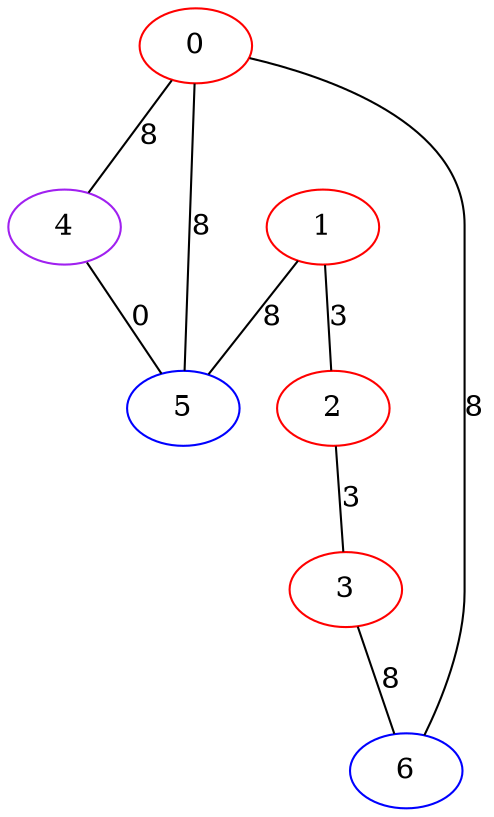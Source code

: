 graph "" {
0 [color=red, weight=1];
1 [color=red, weight=1];
2 [color=red, weight=1];
3 [color=red, weight=1];
4 [color=purple, weight=4];
5 [color=blue, weight=3];
6 [color=blue, weight=3];
0 -- 4  [key=0, label=8];
0 -- 5  [key=0, label=8];
0 -- 6  [key=0, label=8];
1 -- 2  [key=0, label=3];
1 -- 5  [key=0, label=8];
2 -- 3  [key=0, label=3];
3 -- 6  [key=0, label=8];
4 -- 5  [key=0, label=0];
}
